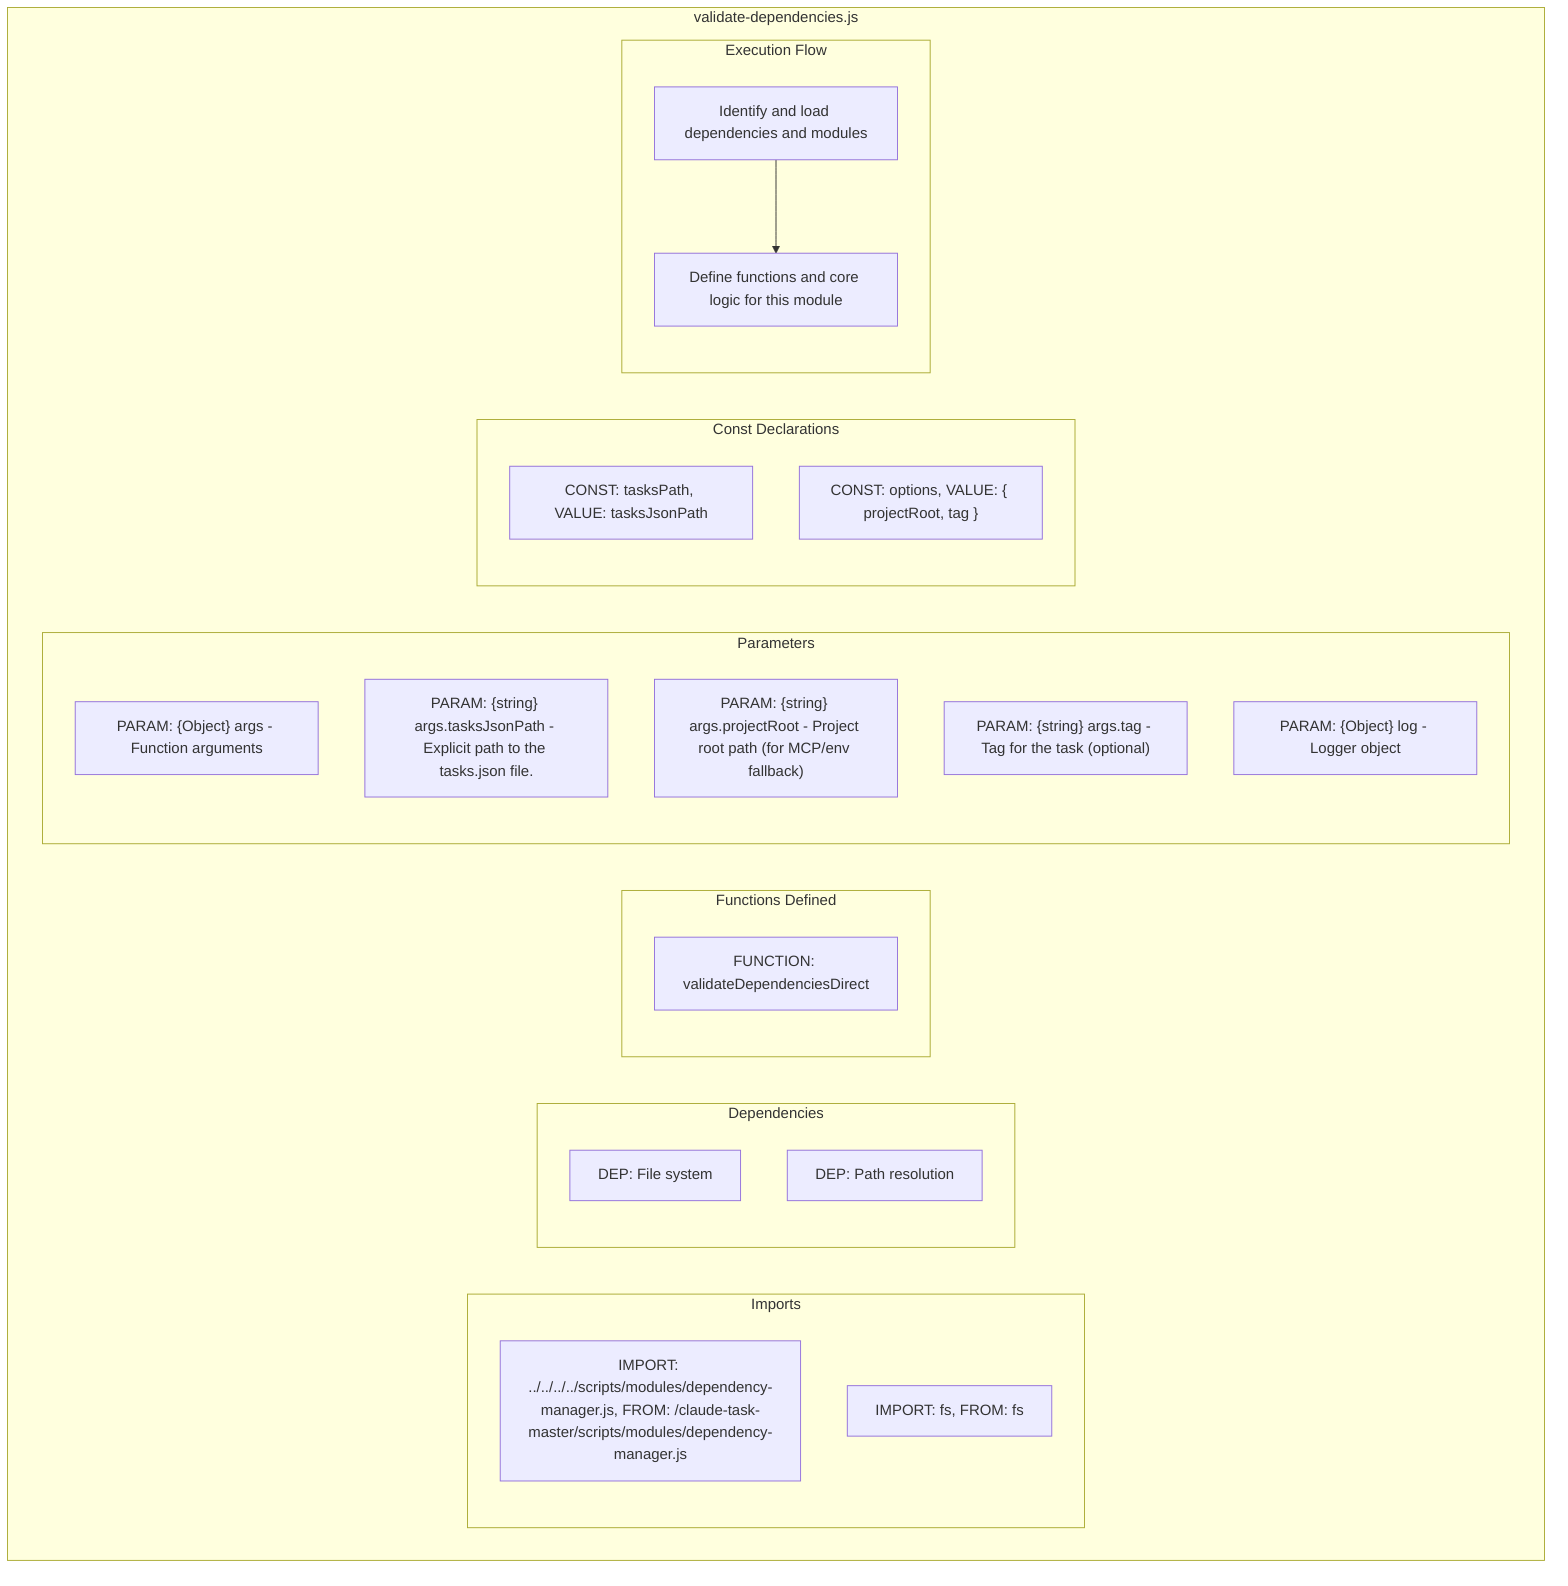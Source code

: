 flowchart TB
    subgraph Imports["Imports"]
        I1["IMPORT: ../../../../scripts/modules/dependency-manager.js, FROM: /claude-task-master/scripts/modules/dependency-manager.js"]
        I2["IMPORT: fs, FROM: fs"]
    end
    subgraph Dependencies["Dependencies"]
        D1["DEP: File system"]
        D2["DEP: Path resolution"]
    end
    subgraph FunctionsDefined["Functions Defined"]
        FU1["FUNCTION: validateDependenciesDirect"]
    end
    subgraph Parameters["Parameters"]
        P1["PARAM: {Object} args - Function arguments"]
        P2["PARAM: {string} args.tasksJsonPath - Explicit path to the tasks.json file."]
        P3["PARAM: {string} args.projectRoot - Project root path (for MCP/env fallback)"]
        P4["PARAM: {string} args.tag - Tag for the task (optional)"]
        P5["PARAM: {Object} log - Logger object"]
    end
    subgraph Constants["Const Declarations"]
        C1["CONST: tasksPath, VALUE: tasksJsonPath"]
        C2["CONST: options, VALUE: { projectRoot, tag }"]
    end
    subgraph ExecutionFlow["Execution Flow"]
        FL1["Identify and load dependencies and modules"]
        FL2["Define functions and core logic for this module"]
    end
    subgraph FileName["validate-dependencies.js"]
        Imports
        Dependencies
        FunctionsDefined
        Parameters
        Constants
        ExecutionFlow
    end
    FL1 --> FL2